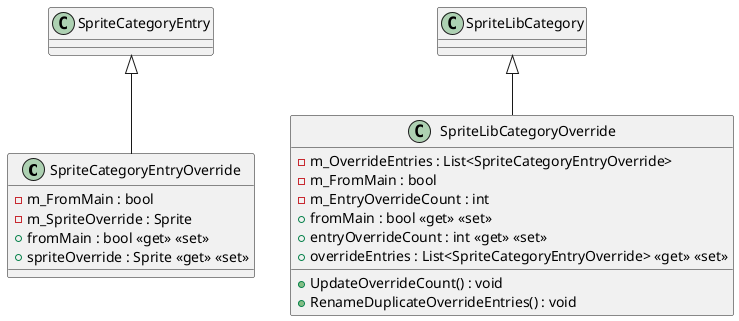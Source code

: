 @startuml
class SpriteCategoryEntryOverride {
    - m_FromMain : bool
    - m_SpriteOverride : Sprite
    + fromMain : bool <<get>> <<set>>
    + spriteOverride : Sprite <<get>> <<set>>
}
class SpriteLibCategoryOverride {
    - m_OverrideEntries : List<SpriteCategoryEntryOverride>
    - m_FromMain : bool
    - m_EntryOverrideCount : int
    + fromMain : bool <<get>> <<set>>
    + entryOverrideCount : int <<get>> <<set>>
    + overrideEntries : List<SpriteCategoryEntryOverride> <<get>> <<set>>
    + UpdateOverrideCount() : void
    + RenameDuplicateOverrideEntries() : void
}
SpriteCategoryEntry <|-- SpriteCategoryEntryOverride
SpriteLibCategory <|-- SpriteLibCategoryOverride
@enduml
